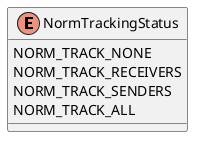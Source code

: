 @startuml
enum NormTrackingStatus
{
    NORM_TRACK_NONE
    NORM_TRACK_RECEIVERS
    NORM_TRACK_SENDERS
    NORM_TRACK_ALL
}
@enduml